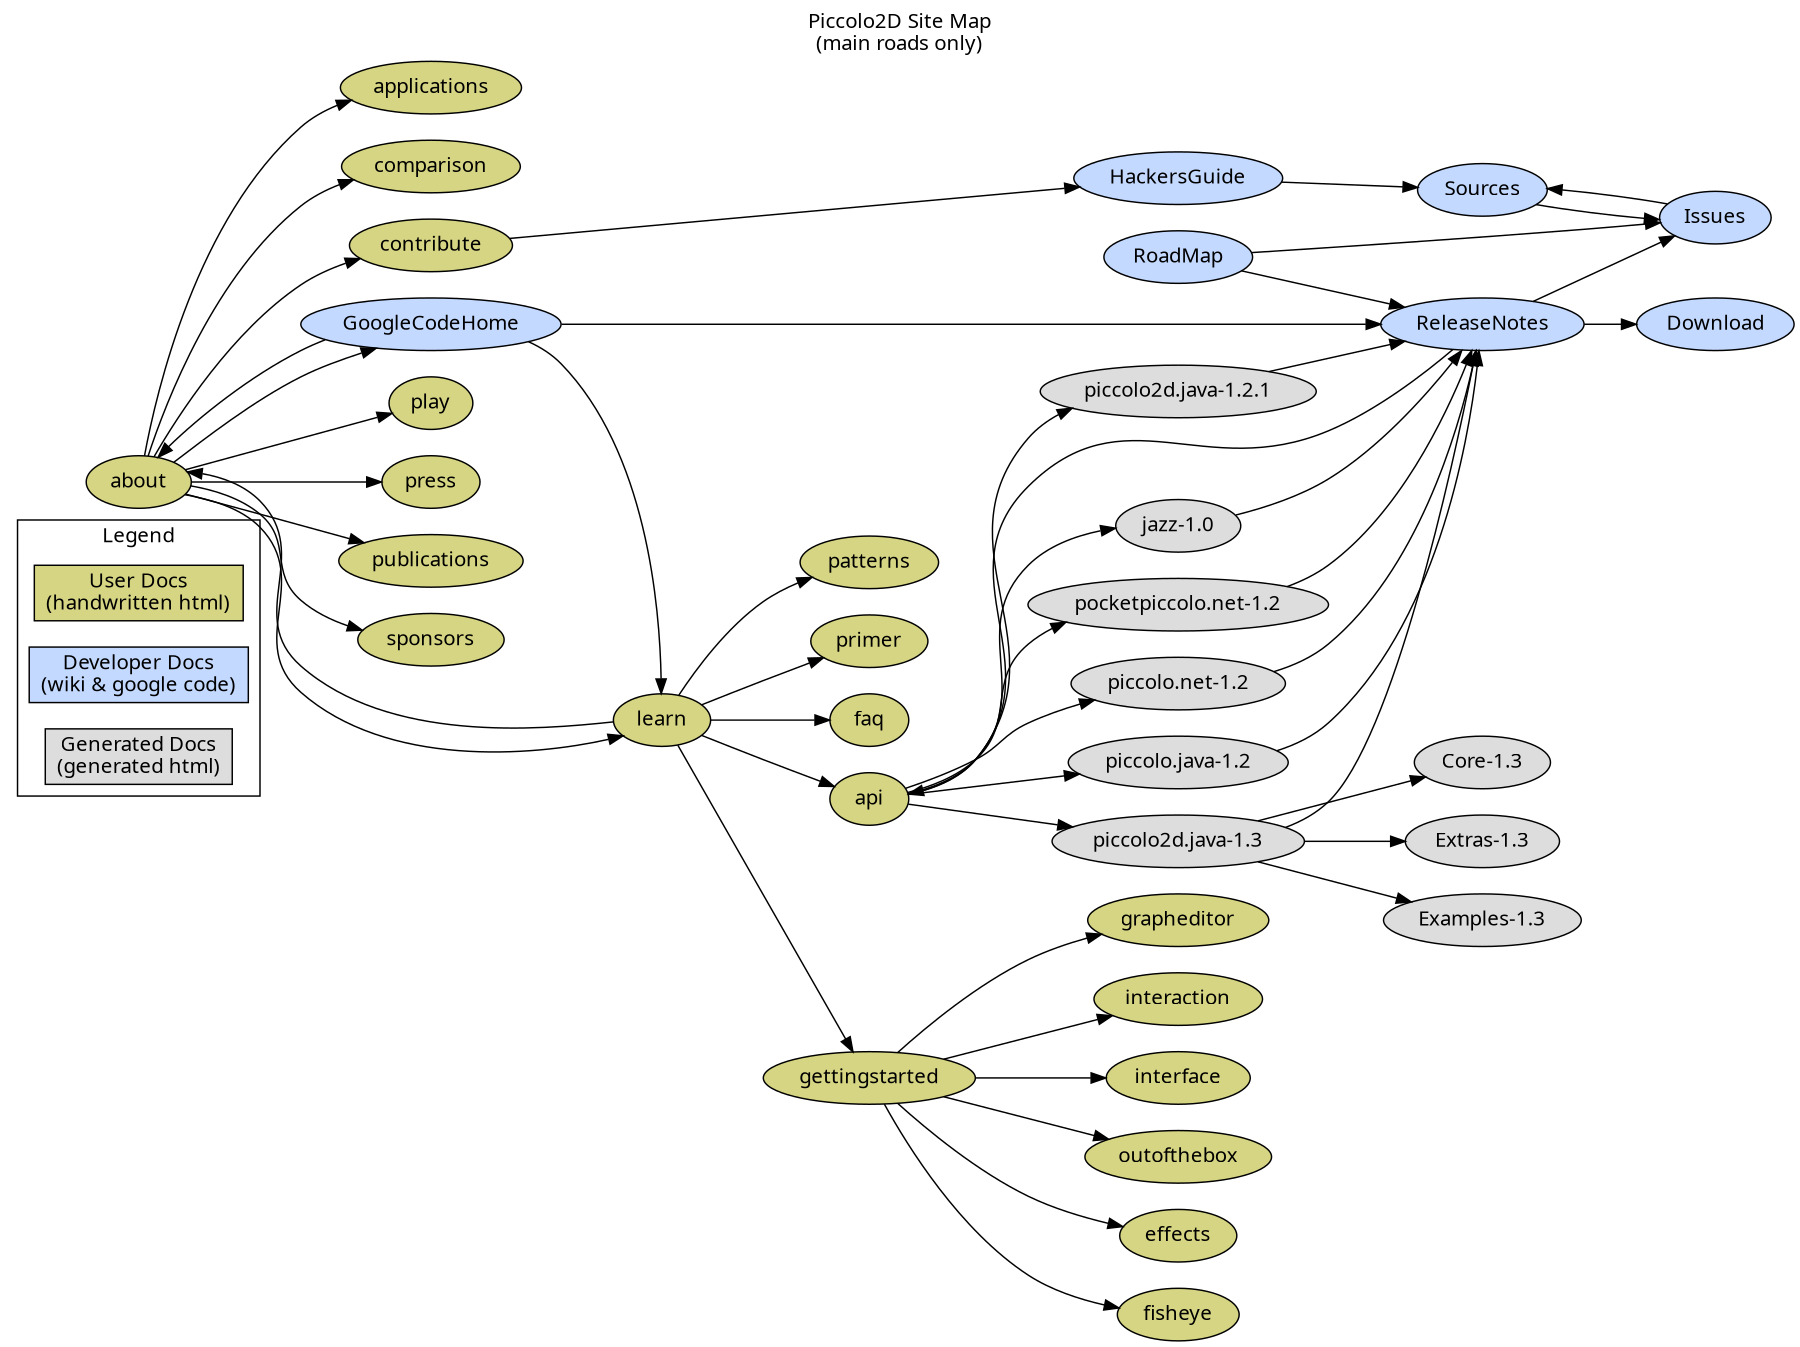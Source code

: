 #!/usr/bin/dot -Tsvg -o sitemap.svg
/*

render: $ dot -Tsvg -o sitemap.svg sitemap.dot

    $Id$

	See http://www.graphviz.org/Documentation.php
	http://www.iua.upf.es/~dgarcia/Codders/DotUmlUseCases.html
*/
digraph "Piccolo2D Site Map" {
graph [	rankdir=LR,
	fontname = "sans-serif",
	label="Piccolo2D Site Map\n(main roads only)",
	labelloc=t,
	size = "12,12" ];
node [	style=filled,
	fontname = "sans-serif" ];

/* legend */
subgraph cluster_0 {
label="Legend";
node [shape=box,group="legend"];
"User Docs\n(handwritten html)" [fillcolor="#d6d583"];
"Developer Docs\n(wiki & google code)" [fillcolor="#c3d9ff"];
"Generated Docs\n(generated html)" [fillcolor="#dddddd"];
}

node [shape=ellipse,target="_blank"];

/* html */
node [fillcolor="#d6d583",group="www"];

about [URL="http://www.cs.umd.edu/hcil/piccolo/learn/about.shtml"];
api [URL="http://www.cs.umd.edu/hcil/jazz/learn/api.shtml"];
applications [URL="http://www.cs.umd.edu/hcil/jazz/applications/index.shtml"];
comparison [URL="http://www.cs.umd.edu/hcil/jazz/learn/comparison.shtml"];
contribute [URL="http://www.cs.umd.edu/hcil/jazz/contribute/index.shtml"];
effects [URL="http://www.cs.umd.edu/hcil/piccolo/learn/effects.shtml"];
faq [URL="http://www.cs.umd.edu/hcil/jazz/learn/dev-faq.shtml"];
fisheye [URL="http://www.cs.umd.edu/hcil/piccolo/learn/fisheye.shtml"];
gettingstarted [URL="http://www.cs.umd.edu/hcil/piccolo/learn/get-started.shtml"];
grapheditor [URL="http://www.cs.umd.edu/hcil/piccolo/learn/grapheditor.shtml"];
interaction [URL="http://www.cs.umd.edu/hcil/piccolo/learn/interaction.shtml"];
interface [URL="http://www.cs.umd.edu/hcil/piccolo/learn/interface.shtml"];
learn [URL="http://www.cs.umd.edu/hcil/jazz/learn/index.shtml"];
outofthebox [URL="http://www.cs.umd.edu/hcil/piccolo/learn/out-of-box-java.shtml"];
play [URL="http://www.cs.umd.edu/hcil/jazz/play/index.shtml"];
press [URL="http://www.cs.umd.edu/hcil/jazz/press/index.shtml"];
publications [URL="http://www.cs.umd.edu/hcil/jazz/learn/publications.shtml"];
sponsors [URL="http://www.cs.umd.edu/hcil/jazz/team/sponsors.shtml"];
patterns [URL="http://www.cs.umd.edu/hcil/jazz/learn/patterns.shtml"];
primer [URL="http://www.cs.umd.edu/hcil/jazz/learn/graphics.shtml"];

/* wiki */
node [fillcolor="#c3d9ff",group="wiki"];

/* DeveloperFAQ [URL="http://code.google.com/p/piccolo2d/wiki/DeveloperFAQ"]; */
Download [URL="http://code.google.com/p/piccolo2d/downloads/list"];
GoogleCodeHome [URL="http://code.google.com/p/piccolo2d/"];
HackersGuide [URL="http://code.google.com/p/piccolo2d/wiki/HackersGuide"];
Issues [URL="http://code.google.com/p/piccolo2d/issues"];
ReleaseNotes [URL="http://code.google.com/p/piccolo2d/wiki/ReleaseNotes"];
RoadMap [URL="http://code.google.com/p/piccolo2d/wiki/RoadMap"];
Sources [URL="http://code.google.com/p/piccolo2d/wiki/CheckoutInstructions"];

/* maven */
node [fillcolor="#dddddd",group="autogen"];

"jazz-1.0" [label="jazz-1.0"];
"pp2d.net-1.2" [label="pocketpiccolo.net-1.2"];
"p2d.net-1.2" [label="piccolo.net-1.2"];
"p2d.java-1.2" [label="piccolo.java-1.2"];
"p2d.java-1.2.1" [label="piccolo2d.java-1.2.1",URL="http://piccolo2d.googlecode.com/svn/site/piccolo2d.java/release-1.2.1"];
"p2d.java-1.3" [label="piccolo2d.java-1.3",URL="http://piccolo2d.googlecode.com/svn/site/piccolo2d.java/release-1.3-SNAPSHOT/piccolo2d/index.html"];
"Core-1.3" [URL="http://piccolo2d.googlecode.com/svn/site/piccolo2d.java/release-1.3-SNAPSHOT/piccolo2d-core/index.html"];
"Extras-1.3" [URL="http://piccolo2d.googlecode.com/svn/site/piccolo2d.java/release-1.3-SNAPSHOT/piccolo2d-extras/index.html"];
"Examples-1.3" [URL="http://piccolo2d.googlecode.com/svn/site/piccolo2d.java/release-1.3-SNAPSHOT/piccolo2d-examples/index.html"];


GoogleCodeHome -> about;
GoogleCodeHome -> learn;
GoogleCodeHome -> ReleaseNotes;
HackersGuide -> Sources;
Issues -> Sources;
ReleaseNotes -> api;
ReleaseNotes -> Issues;
ReleaseNotes -> Download;
RoadMap -> Issues;
RoadMap -> ReleaseNotes;
Sources -> Issues;

"jazz-1.0" -> ReleaseNotes;
"p2d.java-1.2.1" -> ReleaseNotes;
"p2d.java-1.2" -> ReleaseNotes;
"p2d.java-1.3" -> "Core-1.3";
"p2d.java-1.3" -> "Examples-1.3";
"p2d.java-1.3" -> "Extras-1.3";
"p2d.java-1.3" -> ReleaseNotes;
"p2d.net-1.2" -> ReleaseNotes;
"pp2d.net-1.2" -> ReleaseNotes;

about -> applications;
about -> comparison;
about -> contribute;
learn -> faq;
about -> GoogleCodeHome;
about -> learn;
about -> play;
about -> press;
about -> publications;
about -> sponsors;
api -> "jazz-1.0";
api -> "p2d.java-1.2";
api -> "p2d.java-1.2.1";
api -> "p2d.java-1.3";
api -> "p2d.net-1.2";
api -> "pp2d.net-1.2";
contribute -> HackersGuide;
gettingstarted -> effects;
gettingstarted -> fisheye;
gettingstarted -> grapheditor;
gettingstarted -> interaction;
gettingstarted -> interface;
gettingstarted -> outofthebox;
learn -> about;
learn -> api;
learn -> gettingstarted;
learn -> patterns;
learn -> primer;

}

